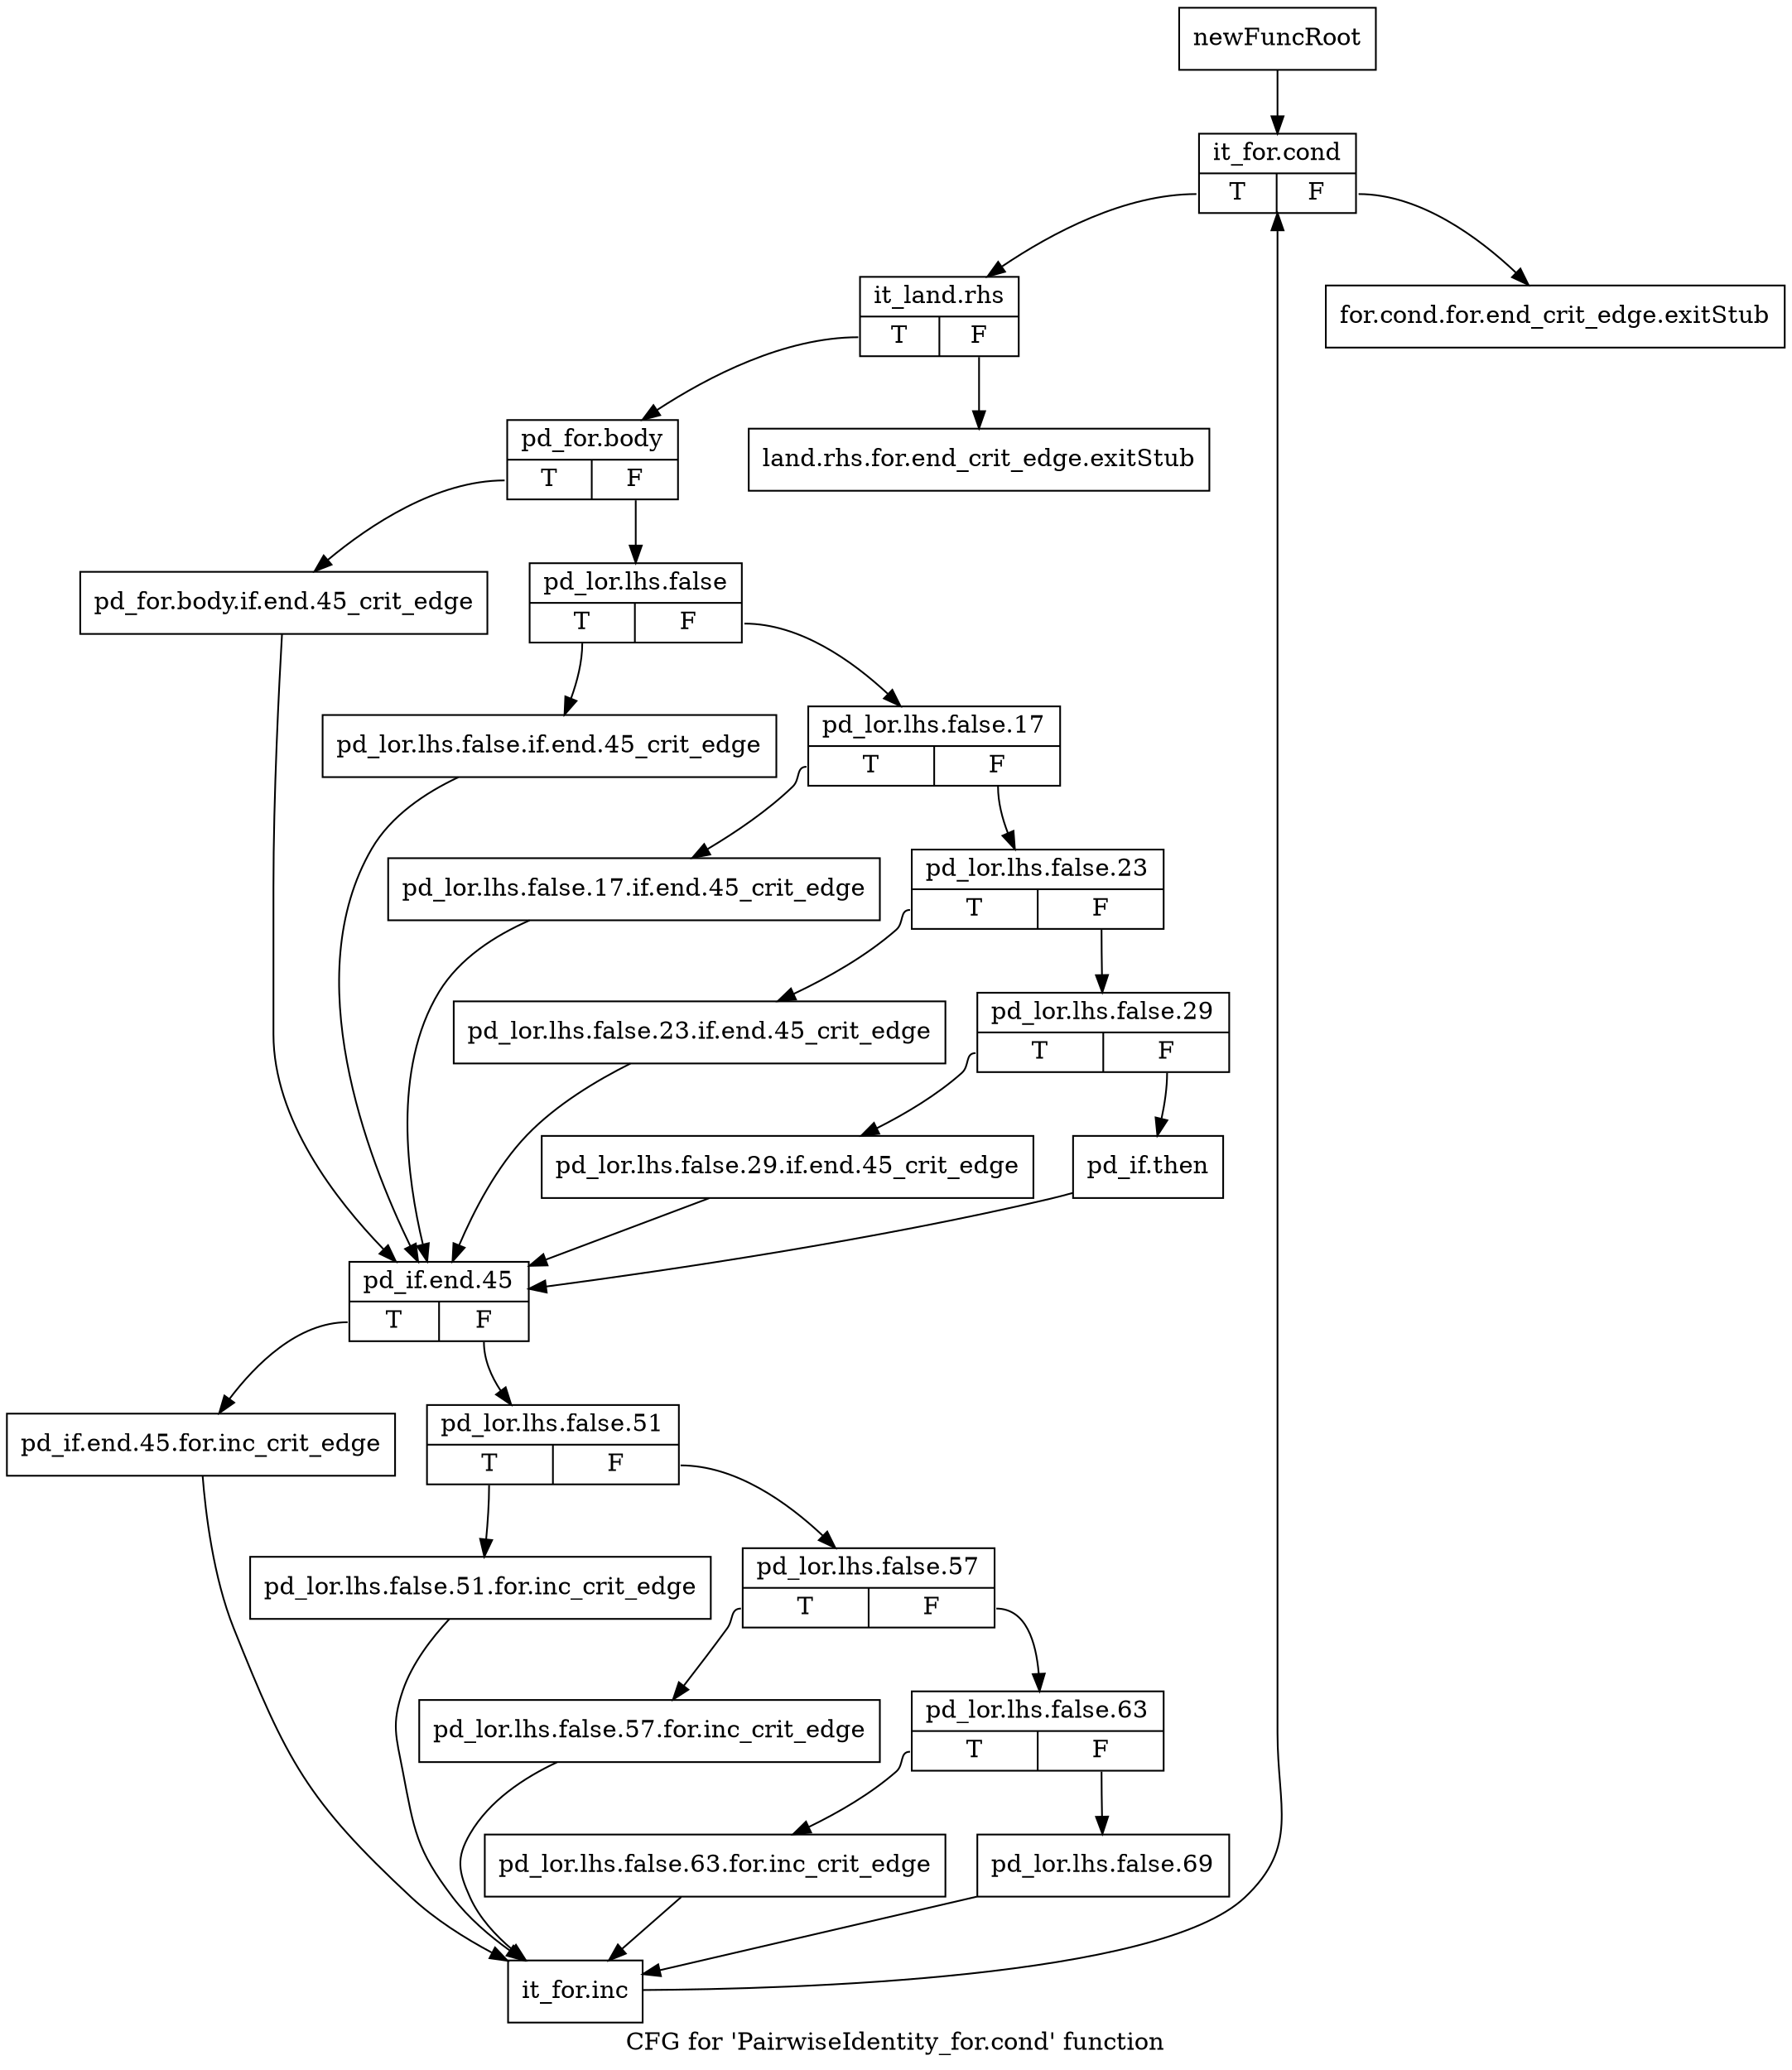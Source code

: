 digraph "CFG for 'PairwiseIdentity_for.cond' function" {
	label="CFG for 'PairwiseIdentity_for.cond' function";

	Node0x3298c90 [shape=record,label="{newFuncRoot}"];
	Node0x3298c90 -> Node0x329c9a0;
	Node0x329c900 [shape=record,label="{for.cond.for.end_crit_edge.exitStub}"];
	Node0x329c950 [shape=record,label="{land.rhs.for.end_crit_edge.exitStub}"];
	Node0x329c9a0 [shape=record,label="{it_for.cond|{<s0>T|<s1>F}}"];
	Node0x329c9a0:s0 -> Node0x329c9f0;
	Node0x329c9a0:s1 -> Node0x329c900;
	Node0x329c9f0 [shape=record,label="{it_land.rhs|{<s0>T|<s1>F}}"];
	Node0x329c9f0:s0 -> Node0x329ca40;
	Node0x329c9f0:s1 -> Node0x329c950;
	Node0x329ca40 [shape=record,label="{pd_for.body|{<s0>T|<s1>F}}"];
	Node0x329ca40:s0 -> Node0x329cd60;
	Node0x329ca40:s1 -> Node0x329ca90;
	Node0x329ca90 [shape=record,label="{pd_lor.lhs.false|{<s0>T|<s1>F}}"];
	Node0x329ca90:s0 -> Node0x329cd10;
	Node0x329ca90:s1 -> Node0x329cae0;
	Node0x329cae0 [shape=record,label="{pd_lor.lhs.false.17|{<s0>T|<s1>F}}"];
	Node0x329cae0:s0 -> Node0x329ccc0;
	Node0x329cae0:s1 -> Node0x329cb30;
	Node0x329cb30 [shape=record,label="{pd_lor.lhs.false.23|{<s0>T|<s1>F}}"];
	Node0x329cb30:s0 -> Node0x329cc70;
	Node0x329cb30:s1 -> Node0x329cb80;
	Node0x329cb80 [shape=record,label="{pd_lor.lhs.false.29|{<s0>T|<s1>F}}"];
	Node0x329cb80:s0 -> Node0x329cc20;
	Node0x329cb80:s1 -> Node0x329cbd0;
	Node0x329cbd0 [shape=record,label="{pd_if.then}"];
	Node0x329cbd0 -> Node0x329cdb0;
	Node0x329cc20 [shape=record,label="{pd_lor.lhs.false.29.if.end.45_crit_edge}"];
	Node0x329cc20 -> Node0x329cdb0;
	Node0x329cc70 [shape=record,label="{pd_lor.lhs.false.23.if.end.45_crit_edge}"];
	Node0x329cc70 -> Node0x329cdb0;
	Node0x329ccc0 [shape=record,label="{pd_lor.lhs.false.17.if.end.45_crit_edge}"];
	Node0x329ccc0 -> Node0x329cdb0;
	Node0x329cd10 [shape=record,label="{pd_lor.lhs.false.if.end.45_crit_edge}"];
	Node0x329cd10 -> Node0x329cdb0;
	Node0x329cd60 [shape=record,label="{pd_for.body.if.end.45_crit_edge}"];
	Node0x329cd60 -> Node0x329cdb0;
	Node0x329cdb0 [shape=record,label="{pd_if.end.45|{<s0>T|<s1>F}}"];
	Node0x329cdb0:s0 -> Node0x329d030;
	Node0x329cdb0:s1 -> Node0x329ce00;
	Node0x329ce00 [shape=record,label="{pd_lor.lhs.false.51|{<s0>T|<s1>F}}"];
	Node0x329ce00:s0 -> Node0x329cfe0;
	Node0x329ce00:s1 -> Node0x329ce50;
	Node0x329ce50 [shape=record,label="{pd_lor.lhs.false.57|{<s0>T|<s1>F}}"];
	Node0x329ce50:s0 -> Node0x329cf90;
	Node0x329ce50:s1 -> Node0x329cea0;
	Node0x329cea0 [shape=record,label="{pd_lor.lhs.false.63|{<s0>T|<s1>F}}"];
	Node0x329cea0:s0 -> Node0x329cf40;
	Node0x329cea0:s1 -> Node0x329cef0;
	Node0x329cef0 [shape=record,label="{pd_lor.lhs.false.69}"];
	Node0x329cef0 -> Node0x329d080;
	Node0x329cf40 [shape=record,label="{pd_lor.lhs.false.63.for.inc_crit_edge}"];
	Node0x329cf40 -> Node0x329d080;
	Node0x329cf90 [shape=record,label="{pd_lor.lhs.false.57.for.inc_crit_edge}"];
	Node0x329cf90 -> Node0x329d080;
	Node0x329cfe0 [shape=record,label="{pd_lor.lhs.false.51.for.inc_crit_edge}"];
	Node0x329cfe0 -> Node0x329d080;
	Node0x329d030 [shape=record,label="{pd_if.end.45.for.inc_crit_edge}"];
	Node0x329d030 -> Node0x329d080;
	Node0x329d080 [shape=record,label="{it_for.inc}"];
	Node0x329d080 -> Node0x329c9a0;
}
